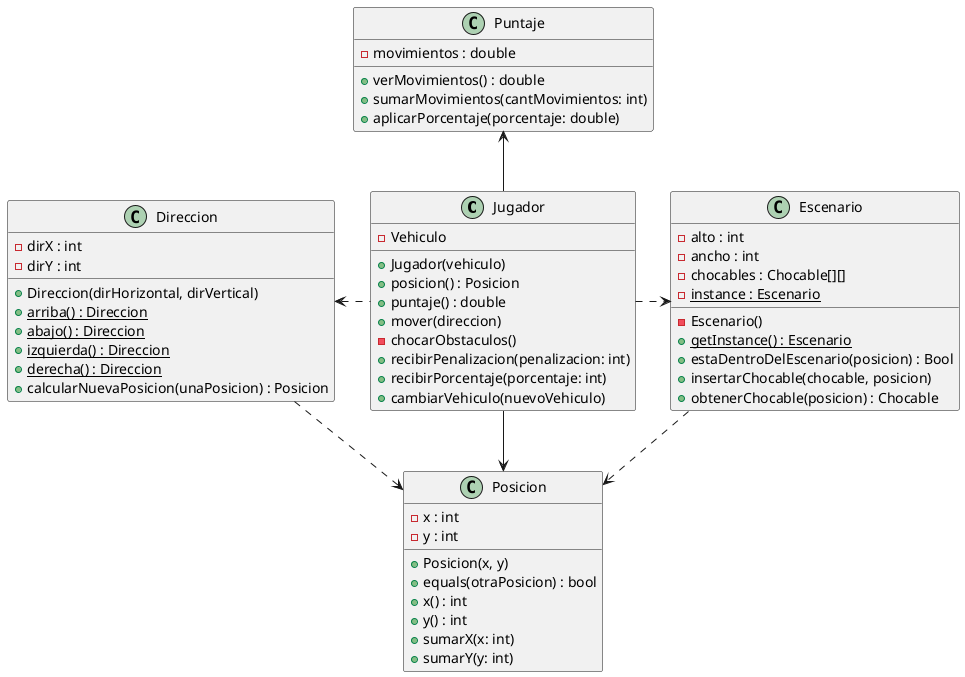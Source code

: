 @startuml

class Jugador {
    - Vehiculo
    + Jugador(vehiculo)
    + posicion() : Posicion
    + puntaje() : double
    + mover(direccion)
    - chocarObstaculos()
    + recibirPenalizacion(penalizacion: int)
    + recibirPorcentaje(porcentaje: int)
    + cambiarVehiculo(nuevoVehiculo)
}

class Puntaje {
    - movimientos : double
    + verMovimientos() : double
    + sumarMovimientos(cantMovimientos: int)
    + aplicarPorcentaje(porcentaje: double)

}

class Direccion {
    - dirX : int
    - dirY : int
    + Direccion(dirHorizontal, dirVertical)
    + arriba() : Direccion {static}
    + abajo() : Direccion {static}
    + izquierda() : Direccion {static}
    + derecha() : Direccion {static}
    + calcularNuevaPosicion(unaPosicion) : Posicion
}

class Escenario {
    - alto : int
    - ancho : int
    - chocables : Chocable[][]
    - {static} instance : Escenario
    - Escenario()
    + {static} getInstance() : Escenario
    + estaDentroDelEscenario(posicion) : Bool
    + insertarChocable(chocable, posicion)
    + obtenerChocable(posicion) : Chocable

}

class Posicion {
    - x : int
    - y : int
    + Posicion(x, y)
    + equals(otraPosicion) : bool
    + x() : int
    + y() : int
    + sumarX(x: int)
    + sumarY(y: int)
}

Puntaje <-- Jugador

Posicion <-- Jugador
Jugador .> Escenario

Direccion .> Posicion
Direccion <. Jugador

Escenario ..> Posicion


@enduml
